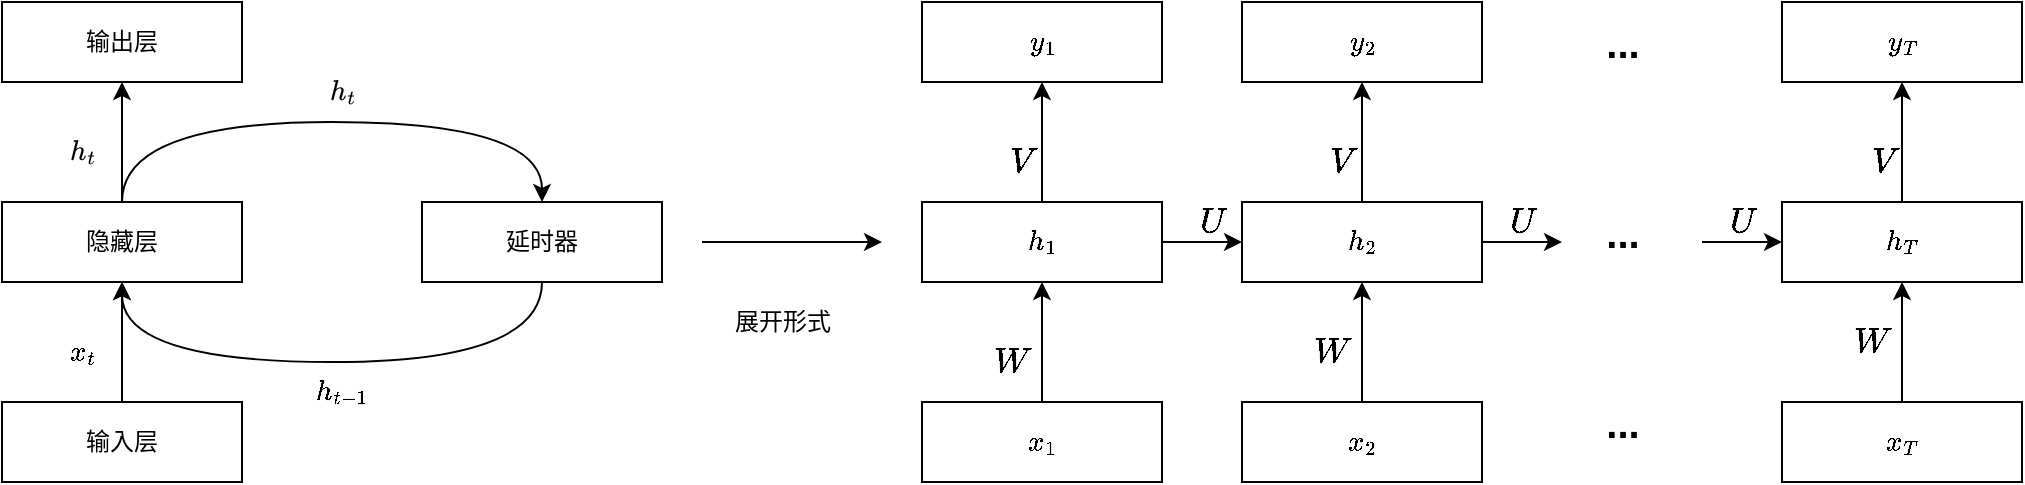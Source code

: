<mxfile version="20.8.16" type="github">
  <diagram name="第 1 页" id="F06NM2VTtUtvf9hc3LIS">
    <mxGraphModel dx="1682" dy="1351" grid="1" gridSize="10" guides="1" tooltips="1" connect="1" arrows="1" fold="1" page="1" pageScale="1" pageWidth="827" pageHeight="1169" math="1" shadow="0">
      <root>
        <mxCell id="0" />
        <mxCell id="1" parent="0" />
        <mxCell id="kxeGJRA-98NlILUC69dS-2" value="输出层" style="rounded=0;whiteSpace=wrap;html=1;" vertex="1" parent="1">
          <mxGeometry x="260" y="390" width="120" height="40" as="geometry" />
        </mxCell>
        <mxCell id="kxeGJRA-98NlILUC69dS-7" value="" style="edgeStyle=orthogonalEdgeStyle;rounded=0;orthogonalLoop=1;jettySize=auto;html=1;" edge="1" parent="1" source="kxeGJRA-98NlILUC69dS-3" target="kxeGJRA-98NlILUC69dS-2">
          <mxGeometry relative="1" as="geometry" />
        </mxCell>
        <mxCell id="kxeGJRA-98NlILUC69dS-11" style="edgeStyle=orthogonalEdgeStyle;curved=1;rounded=0;orthogonalLoop=1;jettySize=auto;html=1;exitX=0.5;exitY=0;exitDx=0;exitDy=0;entryX=0.5;entryY=0;entryDx=0;entryDy=0;" edge="1" parent="1" source="kxeGJRA-98NlILUC69dS-3" target="kxeGJRA-98NlILUC69dS-8">
          <mxGeometry relative="1" as="geometry">
            <Array as="points">
              <mxPoint x="320" y="450" />
              <mxPoint x="530" y="450" />
            </Array>
          </mxGeometry>
        </mxCell>
        <mxCell id="kxeGJRA-98NlILUC69dS-3" value="隐藏层" style="rounded=0;whiteSpace=wrap;html=1;" vertex="1" parent="1">
          <mxGeometry x="260" y="490" width="120" height="40" as="geometry" />
        </mxCell>
        <mxCell id="kxeGJRA-98NlILUC69dS-6" value="" style="edgeStyle=orthogonalEdgeStyle;rounded=0;orthogonalLoop=1;jettySize=auto;html=1;" edge="1" parent="1" source="kxeGJRA-98NlILUC69dS-4" target="kxeGJRA-98NlILUC69dS-3">
          <mxGeometry relative="1" as="geometry" />
        </mxCell>
        <mxCell id="kxeGJRA-98NlILUC69dS-4" value="输入层" style="rounded=0;whiteSpace=wrap;html=1;" vertex="1" parent="1">
          <mxGeometry x="260" y="590" width="120" height="40" as="geometry" />
        </mxCell>
        <mxCell id="kxeGJRA-98NlILUC69dS-14" style="edgeStyle=orthogonalEdgeStyle;curved=1;rounded=0;orthogonalLoop=1;jettySize=auto;html=1;exitX=0.5;exitY=1;exitDx=0;exitDy=0;entryX=0.5;entryY=1;entryDx=0;entryDy=0;" edge="1" parent="1" source="kxeGJRA-98NlILUC69dS-8" target="kxeGJRA-98NlILUC69dS-3">
          <mxGeometry relative="1" as="geometry">
            <mxPoint x="320" y="540" as="targetPoint" />
            <Array as="points">
              <mxPoint x="530" y="570" />
              <mxPoint x="320" y="570" />
            </Array>
          </mxGeometry>
        </mxCell>
        <mxCell id="kxeGJRA-98NlILUC69dS-8" value="延时器" style="rounded=0;whiteSpace=wrap;html=1;" vertex="1" parent="1">
          <mxGeometry x="470" y="490" width="120" height="40" as="geometry" />
        </mxCell>
        <mxCell id="kxeGJRA-98NlILUC69dS-15" value="&lt;svg style=&quot;vertical-align: -0.357ex;&quot; xmlns:xlink=&quot;http://www.w3.org/1999/xlink&quot; viewBox=&quot;0 -694 914.3 851.8&quot; role=&quot;img&quot; height=&quot;1.927ex&quot; width=&quot;2.068ex&quot; xmlns=&quot;http://www.w3.org/2000/svg&quot;&gt;&lt;defs&gt;&lt;path d=&quot;M137 683Q138 683 209 688T282 694Q294 694 294 685Q294 674 258 534Q220 386 220 383Q220 381 227 388Q288 442 357 442Q411 442 444 415T478 336Q478 285 440 178T402 50Q403 36 407 31T422 26Q450 26 474 56T513 138Q516 149 519 151T535 153Q555 153 555 145Q555 144 551 130Q535 71 500 33Q466 -10 419 -10H414Q367 -10 346 17T325 74Q325 90 361 192T398 345Q398 404 354 404H349Q266 404 205 306L198 293L164 158Q132 28 127 16Q114 -11 83 -11Q69 -11 59 -2T48 16Q48 30 121 320L195 616Q195 629 188 632T149 637H128Q122 643 122 645T124 664Q129 683 137 683Z&quot; id=&quot;MJX-2-TEX-I-210E&quot;&gt;&lt;/path&gt;&lt;path d=&quot;M26 385Q19 392 19 395Q19 399 22 411T27 425Q29 430 36 430T87 431H140L159 511Q162 522 166 540T173 566T179 586T187 603T197 615T211 624T229 626Q247 625 254 615T261 596Q261 589 252 549T232 470L222 433Q222 431 272 431H323Q330 424 330 420Q330 398 317 385H210L174 240Q135 80 135 68Q135 26 162 26Q197 26 230 60T283 144Q285 150 288 151T303 153H307Q322 153 322 145Q322 142 319 133Q314 117 301 95T267 48T216 6T155 -11Q125 -11 98 4T59 56Q57 64 57 83V101L92 241Q127 382 128 383Q128 385 77 385H26Z&quot; id=&quot;MJX-2-TEX-I-1D461&quot;&gt;&lt;/path&gt;&lt;/defs&gt;&lt;g transform=&quot;scale(1,-1)&quot; stroke-width=&quot;0&quot; fill=&quot;currentColor&quot; stroke=&quot;currentColor&quot;&gt;&lt;g data-mml-node=&quot;math&quot;&gt;&lt;g data-mml-node=&quot;msub&quot;&gt;&lt;g data-mml-node=&quot;mi&quot;&gt;&lt;use xlink:href=&quot;#MJX-2-TEX-I-210E&quot; data-c=&quot;210E&quot;&gt;&lt;/use&gt;&lt;/g&gt;&lt;g transform=&quot;translate(609,-150) scale(0.707)&quot; data-mml-node=&quot;mi&quot;&gt;&lt;use xlink:href=&quot;#MJX-2-TEX-I-1D461&quot; data-c=&quot;1D461&quot;&gt;&lt;/use&gt;&lt;/g&gt;&lt;/g&gt;&lt;/g&gt;&lt;/g&gt;&lt;/svg&gt;" style="text;html=1;align=center;verticalAlign=middle;resizable=0;points=[];autosize=1;strokeColor=none;fillColor=none;" vertex="1" parent="1">
          <mxGeometry x="280" y="450" width="40" height="30" as="geometry" />
        </mxCell>
        <mxCell id="kxeGJRA-98NlILUC69dS-18" value="$$x_t$$" style="text;html=1;align=center;verticalAlign=middle;resizable=0;points=[];autosize=1;strokeColor=none;fillColor=none;" vertex="1" parent="1">
          <mxGeometry x="265" y="550" width="70" height="30" as="geometry" />
        </mxCell>
        <mxCell id="kxeGJRA-98NlILUC69dS-19" value="&lt;svg style=&quot;vertical-align: -0.357ex;&quot; xmlns:xlink=&quot;http://www.w3.org/1999/xlink&quot; viewBox=&quot;0 -694 914.3 851.8&quot; role=&quot;img&quot; height=&quot;1.927ex&quot; width=&quot;2.068ex&quot; xmlns=&quot;http://www.w3.org/2000/svg&quot;&gt;&lt;defs&gt;&lt;path d=&quot;M137 683Q138 683 209 688T282 694Q294 694 294 685Q294 674 258 534Q220 386 220 383Q220 381 227 388Q288 442 357 442Q411 442 444 415T478 336Q478 285 440 178T402 50Q403 36 407 31T422 26Q450 26 474 56T513 138Q516 149 519 151T535 153Q555 153 555 145Q555 144 551 130Q535 71 500 33Q466 -10 419 -10H414Q367 -10 346 17T325 74Q325 90 361 192T398 345Q398 404 354 404H349Q266 404 205 306L198 293L164 158Q132 28 127 16Q114 -11 83 -11Q69 -11 59 -2T48 16Q48 30 121 320L195 616Q195 629 188 632T149 637H128Q122 643 122 645T124 664Q129 683 137 683Z&quot; id=&quot;MJX-2-TEX-I-210E&quot;&gt;&lt;/path&gt;&lt;path d=&quot;M26 385Q19 392 19 395Q19 399 22 411T27 425Q29 430 36 430T87 431H140L159 511Q162 522 166 540T173 566T179 586T187 603T197 615T211 624T229 626Q247 625 254 615T261 596Q261 589 252 549T232 470L222 433Q222 431 272 431H323Q330 424 330 420Q330 398 317 385H210L174 240Q135 80 135 68Q135 26 162 26Q197 26 230 60T283 144Q285 150 288 151T303 153H307Q322 153 322 145Q322 142 319 133Q314 117 301 95T267 48T216 6T155 -11Q125 -11 98 4T59 56Q57 64 57 83V101L92 241Q127 382 128 383Q128 385 77 385H26Z&quot; id=&quot;MJX-2-TEX-I-1D461&quot;&gt;&lt;/path&gt;&lt;/defs&gt;&lt;g transform=&quot;scale(1,-1)&quot; stroke-width=&quot;0&quot; fill=&quot;currentColor&quot; stroke=&quot;currentColor&quot;&gt;&lt;g data-mml-node=&quot;math&quot;&gt;&lt;g data-mml-node=&quot;msub&quot;&gt;&lt;g data-mml-node=&quot;mi&quot;&gt;&lt;use xlink:href=&quot;#MJX-2-TEX-I-210E&quot; data-c=&quot;210E&quot;&gt;&lt;/use&gt;&lt;/g&gt;&lt;g transform=&quot;translate(609,-150) scale(0.707)&quot; data-mml-node=&quot;mi&quot;&gt;&lt;use xlink:href=&quot;#MJX-2-TEX-I-1D461&quot; data-c=&quot;1D461&quot;&gt;&lt;/use&gt;&lt;/g&gt;&lt;/g&gt;&lt;/g&gt;&lt;/g&gt;&lt;/svg&gt;" style="text;html=1;align=center;verticalAlign=middle;resizable=0;points=[];autosize=1;strokeColor=none;fillColor=none;" vertex="1" parent="1">
          <mxGeometry x="410" y="420" width="40" height="30" as="geometry" />
        </mxCell>
        <mxCell id="kxeGJRA-98NlILUC69dS-21" value="$$h_{t-1}$$" style="text;html=1;align=center;verticalAlign=middle;resizable=0;points=[];autosize=1;strokeColor=none;fillColor=none;" vertex="1" parent="1">
          <mxGeometry x="385" y="570" width="90" height="30" as="geometry" />
        </mxCell>
        <mxCell id="kxeGJRA-98NlILUC69dS-22" value="" style="rounded=0;whiteSpace=wrap;html=1;" vertex="1" parent="1">
          <mxGeometry x="720" y="390" width="120" height="40" as="geometry" />
        </mxCell>
        <mxCell id="kxeGJRA-98NlILUC69dS-25" value="" style="edgeStyle=orthogonalEdgeStyle;curved=1;rounded=0;orthogonalLoop=1;jettySize=auto;html=1;" edge="1" parent="1" source="kxeGJRA-98NlILUC69dS-23" target="kxeGJRA-98NlILUC69dS-22">
          <mxGeometry relative="1" as="geometry" />
        </mxCell>
        <mxCell id="kxeGJRA-98NlILUC69dS-23" value="" style="rounded=0;whiteSpace=wrap;html=1;" vertex="1" parent="1">
          <mxGeometry x="720" y="490" width="120" height="40" as="geometry" />
        </mxCell>
        <mxCell id="kxeGJRA-98NlILUC69dS-26" value="" style="edgeStyle=orthogonalEdgeStyle;curved=1;rounded=0;orthogonalLoop=1;jettySize=auto;html=1;" edge="1" parent="1" source="kxeGJRA-98NlILUC69dS-24" target="kxeGJRA-98NlILUC69dS-23">
          <mxGeometry relative="1" as="geometry" />
        </mxCell>
        <mxCell id="kxeGJRA-98NlILUC69dS-24" value="" style="rounded=0;whiteSpace=wrap;html=1;" vertex="1" parent="1">
          <mxGeometry x="720" y="590" width="120" height="40" as="geometry" />
        </mxCell>
        <mxCell id="kxeGJRA-98NlILUC69dS-27" value="" style="endArrow=classic;html=1;rounded=0;curved=1;" edge="1" parent="1">
          <mxGeometry width="50" height="50" relative="1" as="geometry">
            <mxPoint x="610" y="510" as="sourcePoint" />
            <mxPoint x="700" y="510" as="targetPoint" />
          </mxGeometry>
        </mxCell>
        <mxCell id="kxeGJRA-98NlILUC69dS-28" value="展开形式" style="text;html=1;align=center;verticalAlign=middle;resizable=0;points=[];autosize=1;strokeColor=none;fillColor=none;" vertex="1" parent="1">
          <mxGeometry x="615" y="535" width="70" height="30" as="geometry" />
        </mxCell>
        <mxCell id="kxeGJRA-98NlILUC69dS-29" value="$$x_1$$" style="text;html=1;align=center;verticalAlign=middle;resizable=0;points=[];autosize=1;strokeColor=none;fillColor=none;" vertex="1" parent="1">
          <mxGeometry x="745" y="595" width="70" height="30" as="geometry" />
        </mxCell>
        <mxCell id="kxeGJRA-98NlILUC69dS-30" value="$$h_1$$" style="text;html=1;align=center;verticalAlign=middle;resizable=0;points=[];autosize=1;strokeColor=none;fillColor=none;" vertex="1" parent="1">
          <mxGeometry x="745" y="495" width="70" height="30" as="geometry" />
        </mxCell>
        <mxCell id="kxeGJRA-98NlILUC69dS-31" value="$$y_1$$" style="text;html=1;align=center;verticalAlign=middle;resizable=0;points=[];autosize=1;strokeColor=none;fillColor=none;" vertex="1" parent="1">
          <mxGeometry x="745" y="395" width="70" height="30" as="geometry" />
        </mxCell>
        <mxCell id="kxeGJRA-98NlILUC69dS-33" value="" style="endArrow=classic;html=1;rounded=0;curved=1;exitX=1;exitY=0.5;exitDx=0;exitDy=0;" edge="1" parent="1" source="kxeGJRA-98NlILUC69dS-23">
          <mxGeometry width="50" height="50" relative="1" as="geometry">
            <mxPoint x="410" y="600" as="sourcePoint" />
            <mxPoint x="880" y="510" as="targetPoint" />
          </mxGeometry>
        </mxCell>
        <mxCell id="kxeGJRA-98NlILUC69dS-34" value="" style="rounded=0;whiteSpace=wrap;html=1;" vertex="1" parent="1">
          <mxGeometry x="880" y="390" width="120" height="40" as="geometry" />
        </mxCell>
        <mxCell id="kxeGJRA-98NlILUC69dS-35" value="" style="edgeStyle=orthogonalEdgeStyle;curved=1;rounded=0;orthogonalLoop=1;jettySize=auto;html=1;" edge="1" parent="1" source="kxeGJRA-98NlILUC69dS-36" target="kxeGJRA-98NlILUC69dS-34">
          <mxGeometry relative="1" as="geometry" />
        </mxCell>
        <mxCell id="kxeGJRA-98NlILUC69dS-36" value="" style="rounded=0;whiteSpace=wrap;html=1;" vertex="1" parent="1">
          <mxGeometry x="880" y="490" width="120" height="40" as="geometry" />
        </mxCell>
        <mxCell id="kxeGJRA-98NlILUC69dS-37" value="" style="edgeStyle=orthogonalEdgeStyle;curved=1;rounded=0;orthogonalLoop=1;jettySize=auto;html=1;" edge="1" parent="1" source="kxeGJRA-98NlILUC69dS-38" target="kxeGJRA-98NlILUC69dS-36">
          <mxGeometry relative="1" as="geometry" />
        </mxCell>
        <mxCell id="kxeGJRA-98NlILUC69dS-38" value="" style="rounded=0;whiteSpace=wrap;html=1;" vertex="1" parent="1">
          <mxGeometry x="880" y="590" width="120" height="40" as="geometry" />
        </mxCell>
        <mxCell id="kxeGJRA-98NlILUC69dS-39" value="$$x_2$$" style="text;html=1;align=center;verticalAlign=middle;resizable=0;points=[];autosize=1;strokeColor=none;fillColor=none;" vertex="1" parent="1">
          <mxGeometry x="905" y="595" width="70" height="30" as="geometry" />
        </mxCell>
        <mxCell id="kxeGJRA-98NlILUC69dS-40" value="$$h_2$$" style="text;html=1;align=center;verticalAlign=middle;resizable=0;points=[];autosize=1;strokeColor=none;fillColor=none;" vertex="1" parent="1">
          <mxGeometry x="905" y="495" width="70" height="30" as="geometry" />
        </mxCell>
        <mxCell id="kxeGJRA-98NlILUC69dS-41" value="$$y_2$$" style="text;html=1;align=center;verticalAlign=middle;resizable=0;points=[];autosize=1;strokeColor=none;fillColor=none;" vertex="1" parent="1">
          <mxGeometry x="905" y="395" width="70" height="30" as="geometry" />
        </mxCell>
        <mxCell id="kxeGJRA-98NlILUC69dS-42" value="" style="endArrow=classic;html=1;rounded=0;curved=1;exitX=1;exitY=0.5;exitDx=0;exitDy=0;" edge="1" parent="1" source="kxeGJRA-98NlILUC69dS-36">
          <mxGeometry width="50" height="50" relative="1" as="geometry">
            <mxPoint x="570" y="600" as="sourcePoint" />
            <mxPoint x="1040" y="510" as="targetPoint" />
          </mxGeometry>
        </mxCell>
        <mxCell id="kxeGJRA-98NlILUC69dS-43" value="&lt;b&gt;&lt;font style=&quot;font-size: 20px;&quot;&gt;...&lt;/font&gt;&lt;/b&gt;" style="text;html=1;align=center;verticalAlign=middle;resizable=0;points=[];autosize=1;strokeColor=none;fillColor=none;" vertex="1" parent="1">
          <mxGeometry x="1050" y="390" width="40" height="40" as="geometry" />
        </mxCell>
        <mxCell id="kxeGJRA-98NlILUC69dS-44" value="&lt;b&gt;&lt;font style=&quot;font-size: 20px;&quot;&gt;...&lt;/font&gt;&lt;/b&gt;" style="text;html=1;align=center;verticalAlign=middle;resizable=0;points=[];autosize=1;strokeColor=none;fillColor=none;" vertex="1" parent="1">
          <mxGeometry x="1050" y="485" width="40" height="40" as="geometry" />
        </mxCell>
        <mxCell id="kxeGJRA-98NlILUC69dS-45" value="&lt;b&gt;&lt;font style=&quot;font-size: 20px;&quot;&gt;...&lt;/font&gt;&lt;/b&gt;" style="text;html=1;align=center;verticalAlign=middle;resizable=0;points=[];autosize=1;strokeColor=none;fillColor=none;" vertex="1" parent="1">
          <mxGeometry x="1050" y="580" width="40" height="40" as="geometry" />
        </mxCell>
        <mxCell id="kxeGJRA-98NlILUC69dS-47" value="" style="rounded=0;whiteSpace=wrap;html=1;" vertex="1" parent="1">
          <mxGeometry x="1150" y="390" width="120" height="40" as="geometry" />
        </mxCell>
        <mxCell id="kxeGJRA-98NlILUC69dS-48" value="" style="edgeStyle=orthogonalEdgeStyle;curved=1;rounded=0;orthogonalLoop=1;jettySize=auto;html=1;" edge="1" parent="1" source="kxeGJRA-98NlILUC69dS-49" target="kxeGJRA-98NlILUC69dS-47">
          <mxGeometry relative="1" as="geometry" />
        </mxCell>
        <mxCell id="kxeGJRA-98NlILUC69dS-49" value="" style="rounded=0;whiteSpace=wrap;html=1;" vertex="1" parent="1">
          <mxGeometry x="1150" y="490" width="120" height="40" as="geometry" />
        </mxCell>
        <mxCell id="kxeGJRA-98NlILUC69dS-50" value="" style="edgeStyle=orthogonalEdgeStyle;curved=1;rounded=0;orthogonalLoop=1;jettySize=auto;html=1;" edge="1" parent="1" source="kxeGJRA-98NlILUC69dS-51" target="kxeGJRA-98NlILUC69dS-49">
          <mxGeometry relative="1" as="geometry" />
        </mxCell>
        <mxCell id="kxeGJRA-98NlILUC69dS-51" value="" style="rounded=0;whiteSpace=wrap;html=1;" vertex="1" parent="1">
          <mxGeometry x="1150" y="590" width="120" height="40" as="geometry" />
        </mxCell>
        <mxCell id="kxeGJRA-98NlILUC69dS-52" value="$$x_T$$" style="text;html=1;align=center;verticalAlign=middle;resizable=0;points=[];autosize=1;strokeColor=none;fillColor=none;" vertex="1" parent="1">
          <mxGeometry x="1175" y="595" width="70" height="30" as="geometry" />
        </mxCell>
        <mxCell id="kxeGJRA-98NlILUC69dS-53" value="$$h_T$$" style="text;html=1;align=center;verticalAlign=middle;resizable=0;points=[];autosize=1;strokeColor=none;fillColor=none;" vertex="1" parent="1">
          <mxGeometry x="1175" y="495" width="70" height="30" as="geometry" />
        </mxCell>
        <mxCell id="kxeGJRA-98NlILUC69dS-54" value="$$y_T$$" style="text;html=1;align=center;verticalAlign=middle;resizable=0;points=[];autosize=1;strokeColor=none;fillColor=none;" vertex="1" parent="1">
          <mxGeometry x="1175" y="395" width="70" height="30" as="geometry" />
        </mxCell>
        <mxCell id="kxeGJRA-98NlILUC69dS-56" value="" style="endArrow=classic;html=1;rounded=0;fontSize=20;curved=1;entryX=0;entryY=0.5;entryDx=0;entryDy=0;" edge="1" parent="1" target="kxeGJRA-98NlILUC69dS-49">
          <mxGeometry width="50" height="50" relative="1" as="geometry">
            <mxPoint x="1110" y="510" as="sourcePoint" />
            <mxPoint x="750" y="500" as="targetPoint" />
          </mxGeometry>
        </mxCell>
        <mxCell id="kxeGJRA-98NlILUC69dS-59" value="&lt;font style=&quot;font-size: 15px;&quot;&gt;$$U$$&lt;/font&gt;" style="text;html=1;align=center;verticalAlign=middle;resizable=0;points=[];autosize=1;strokeColor=none;fillColor=none;fontSize=20;" vertex="1" parent="1">
          <mxGeometry x="830" y="480" width="70" height="40" as="geometry" />
        </mxCell>
        <mxCell id="kxeGJRA-98NlILUC69dS-60" value="&lt;font style=&quot;font-size: 15px;&quot;&gt;$$U$$&lt;/font&gt;" style="text;html=1;align=center;verticalAlign=middle;resizable=0;points=[];autosize=1;strokeColor=none;fillColor=none;fontSize=20;" vertex="1" parent="1">
          <mxGeometry x="985" y="480" width="70" height="40" as="geometry" />
        </mxCell>
        <mxCell id="kxeGJRA-98NlILUC69dS-61" value="&lt;font style=&quot;font-size: 15px;&quot;&gt;$$U$$&lt;/font&gt;" style="text;html=1;align=center;verticalAlign=middle;resizable=0;points=[];autosize=1;strokeColor=none;fillColor=none;fontSize=20;" vertex="1" parent="1">
          <mxGeometry x="1095" y="480" width="70" height="40" as="geometry" />
        </mxCell>
        <mxCell id="kxeGJRA-98NlILUC69dS-62" value="&lt;font style=&quot;font-size: 15px;&quot;&gt;$$V$$&lt;/font&gt;" style="text;html=1;align=center;verticalAlign=middle;resizable=0;points=[];autosize=1;strokeColor=none;fillColor=none;fontSize=20;" vertex="1" parent="1">
          <mxGeometry x="735" y="450" width="70" height="40" as="geometry" />
        </mxCell>
        <mxCell id="kxeGJRA-98NlILUC69dS-63" value="&lt;font style=&quot;font-size: 15px;&quot;&gt;$$V$$&lt;/font&gt;" style="text;html=1;align=center;verticalAlign=middle;resizable=0;points=[];autosize=1;strokeColor=none;fillColor=none;fontSize=20;" vertex="1" parent="1">
          <mxGeometry x="895" y="450" width="70" height="40" as="geometry" />
        </mxCell>
        <mxCell id="kxeGJRA-98NlILUC69dS-64" value="&lt;font style=&quot;font-size: 15px;&quot;&gt;$$V$$&lt;/font&gt;" style="text;html=1;align=center;verticalAlign=middle;resizable=0;points=[];autosize=1;strokeColor=none;fillColor=none;fontSize=20;" vertex="1" parent="1">
          <mxGeometry x="1166" y="450" width="70" height="40" as="geometry" />
        </mxCell>
        <mxCell id="kxeGJRA-98NlILUC69dS-65" value="&lt;font style=&quot;font-size: 15px;&quot;&gt;$$W$$&lt;/font&gt;" style="text;html=1;align=center;verticalAlign=middle;resizable=0;points=[];autosize=1;strokeColor=none;fillColor=none;fontSize=20;" vertex="1" parent="1">
          <mxGeometry x="730" y="550" width="70" height="40" as="geometry" />
        </mxCell>
        <mxCell id="kxeGJRA-98NlILUC69dS-67" value="&lt;font style=&quot;font-size: 15px;&quot;&gt;$$W$$&lt;/font&gt;" style="text;html=1;align=center;verticalAlign=middle;resizable=0;points=[];autosize=1;strokeColor=none;fillColor=none;fontSize=20;" vertex="1" parent="1">
          <mxGeometry x="890" y="545" width="70" height="40" as="geometry" />
        </mxCell>
        <mxCell id="kxeGJRA-98NlILUC69dS-68" value="&lt;font style=&quot;font-size: 15px;&quot;&gt;$$W$$&lt;/font&gt;" style="text;html=1;align=center;verticalAlign=middle;resizable=0;points=[];autosize=1;strokeColor=none;fillColor=none;fontSize=20;" vertex="1" parent="1">
          <mxGeometry x="1160" y="540" width="70" height="40" as="geometry" />
        </mxCell>
      </root>
    </mxGraphModel>
  </diagram>
</mxfile>
